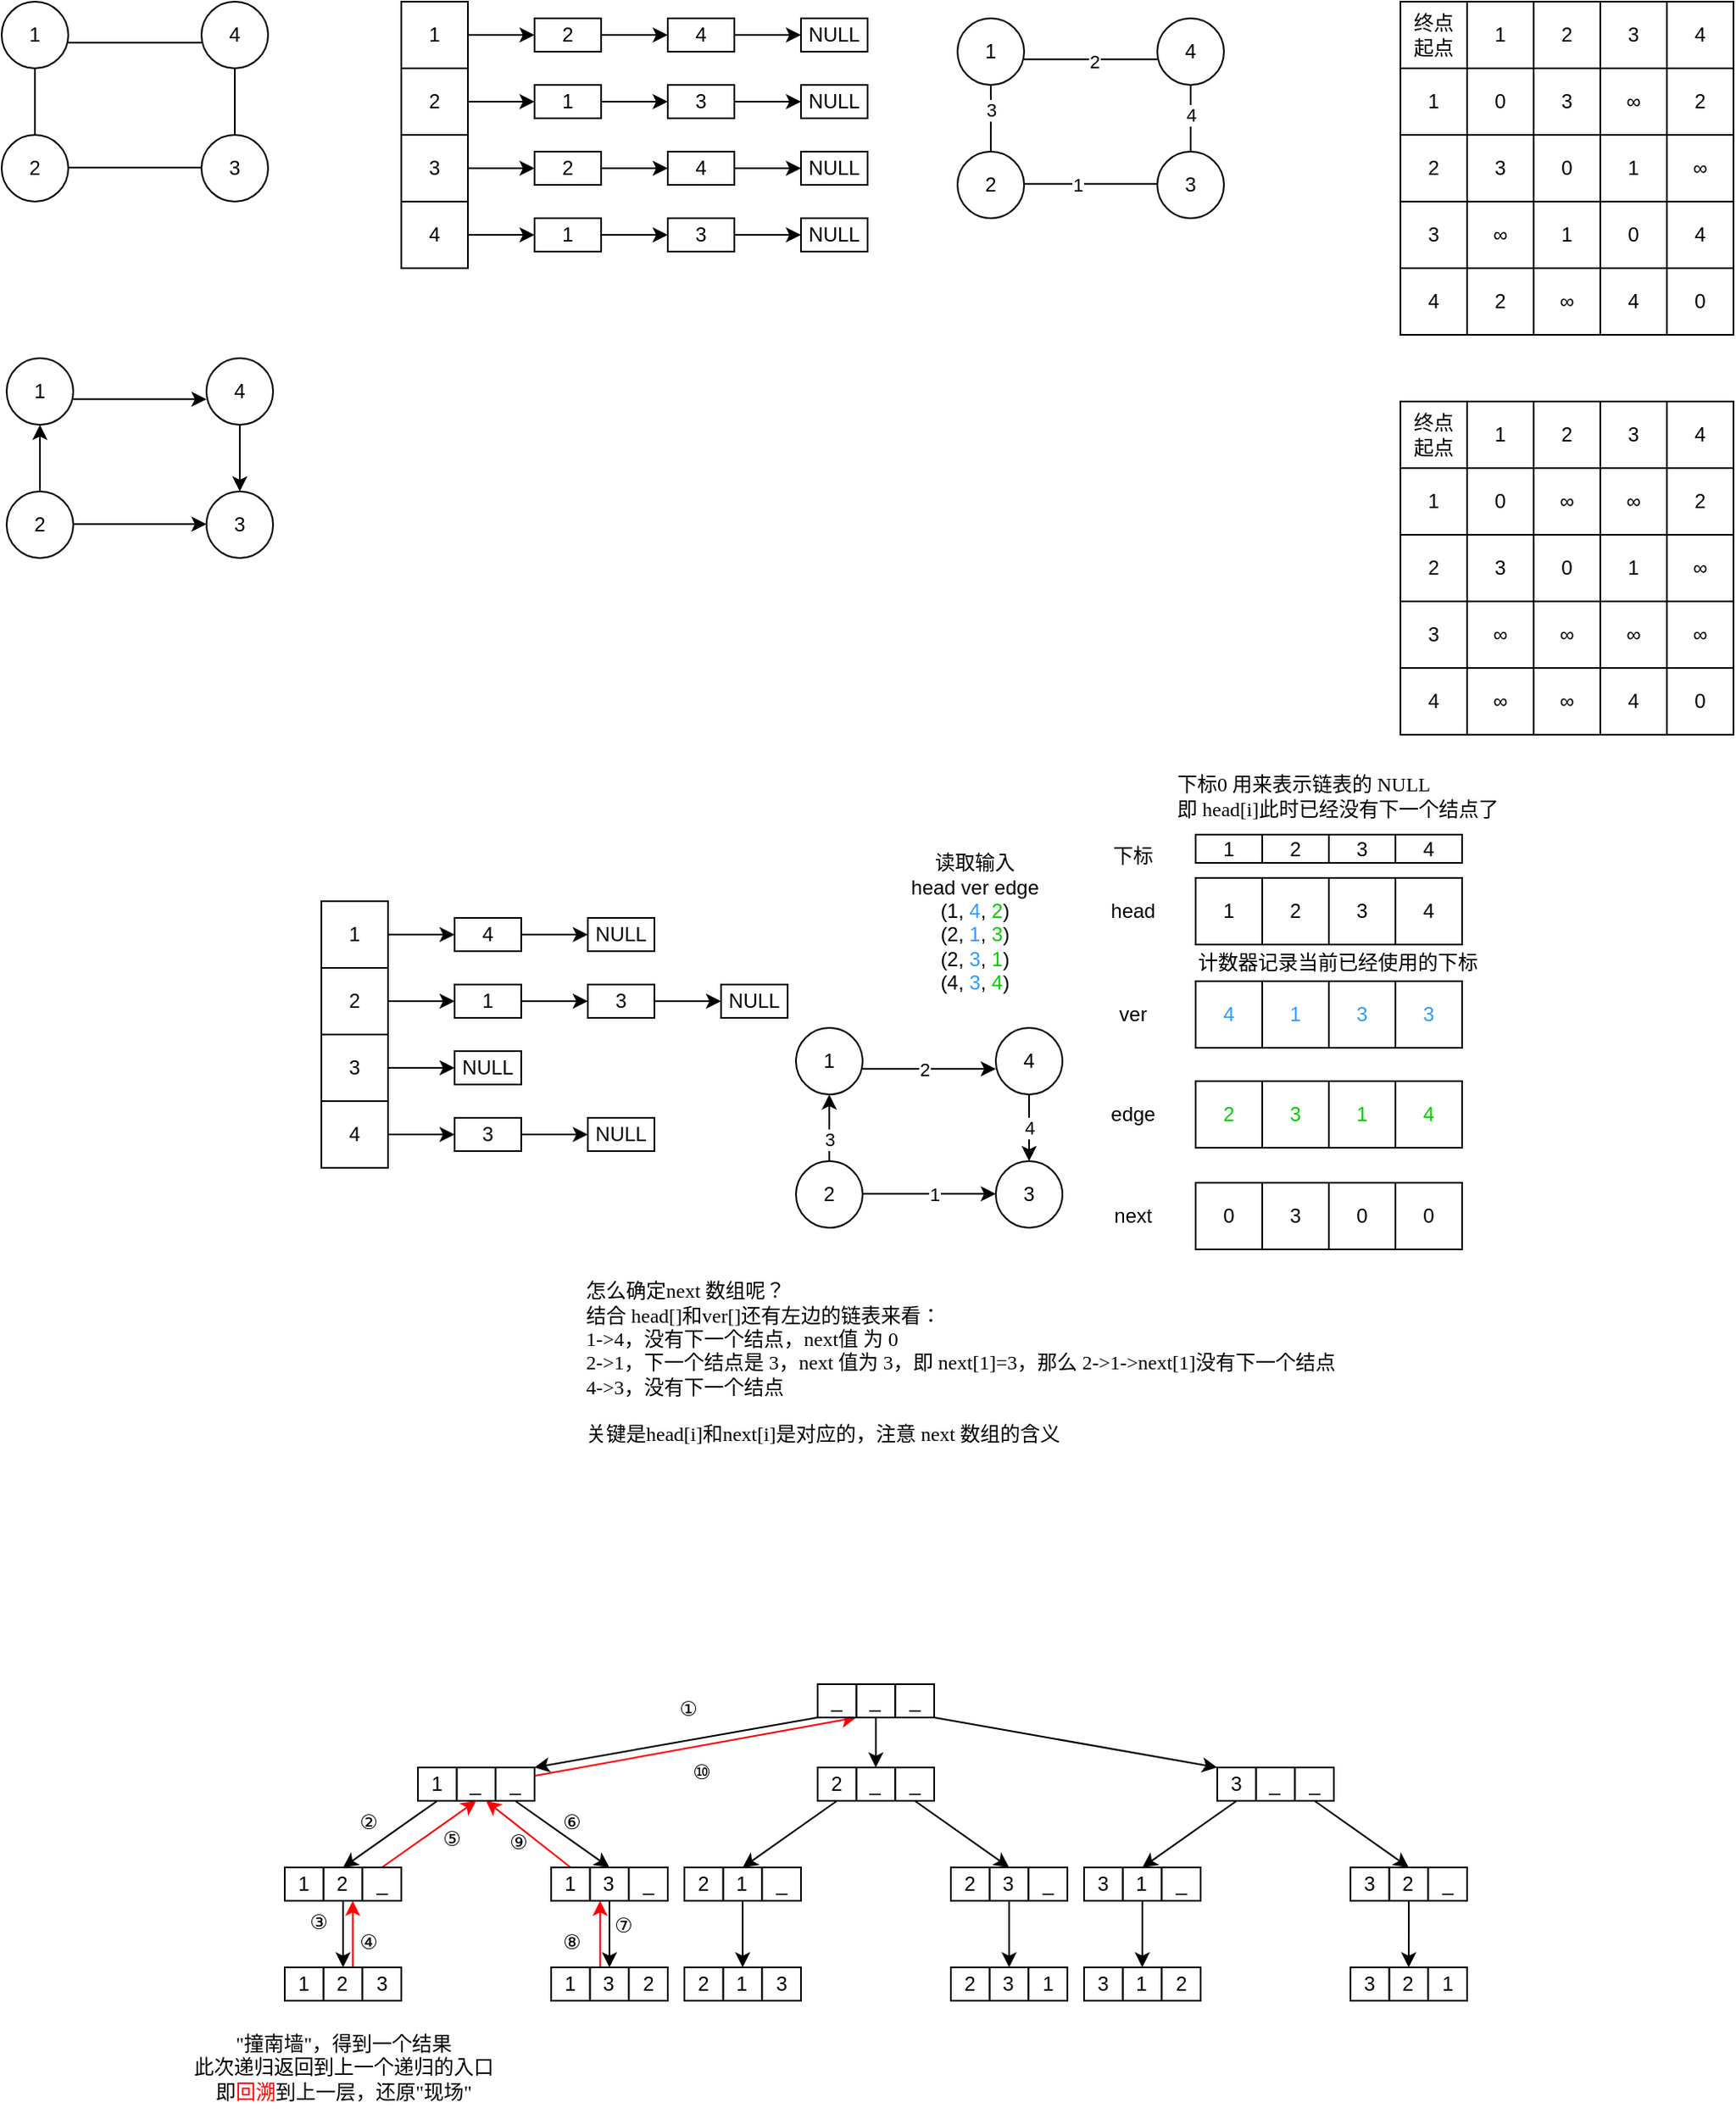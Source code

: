 <mxfile version="22.0.8" type="github">
  <diagram name="第 1 页" id="7lDt9tAGX07hz09hEjvJ">
    <mxGraphModel dx="1785" dy="1008" grid="0" gridSize="10" guides="1" tooltips="1" connect="1" arrows="1" fold="1" page="1" pageScale="1" pageWidth="1654" pageHeight="2336" math="0" shadow="0">
      <root>
        <mxCell id="0" />
        <mxCell id="1" parent="0" />
        <mxCell id="ddBHCUhvNYBQv3NgOMkg-4" style="rounded=0;orthogonalLoop=1;jettySize=auto;html=1;exitX=0.5;exitY=1;exitDx=0;exitDy=0;entryX=0.5;entryY=0;entryDx=0;entryDy=0;strokeColor=default;endArrow=none;endFill=0;startArrow=none;startFill=0;" edge="1" parent="1" source="ddBHCUhvNYBQv3NgOMkg-1" target="ddBHCUhvNYBQv3NgOMkg-3">
          <mxGeometry relative="1" as="geometry" />
        </mxCell>
        <mxCell id="ddBHCUhvNYBQv3NgOMkg-5" style="rounded=0;orthogonalLoop=1;jettySize=auto;html=1;exitX=0.5;exitY=1;exitDx=0;exitDy=0;entryX=0.5;entryY=0;entryDx=0;entryDy=0;startArrow=none;startFill=0;endArrow=none;endFill=0;" edge="1" parent="1" source="ddBHCUhvNYBQv3NgOMkg-18" target="ddBHCUhvNYBQv3NgOMkg-2">
          <mxGeometry relative="1" as="geometry" />
        </mxCell>
        <mxCell id="ddBHCUhvNYBQv3NgOMkg-1" value="1" style="ellipse;whiteSpace=wrap;html=1;aspect=fixed;" vertex="1" parent="1">
          <mxGeometry x="40" y="40" width="40" height="40" as="geometry" />
        </mxCell>
        <mxCell id="ddBHCUhvNYBQv3NgOMkg-2" value="3" style="ellipse;whiteSpace=wrap;html=1;aspect=fixed;" vertex="1" parent="1">
          <mxGeometry x="160" y="120" width="40" height="40" as="geometry" />
        </mxCell>
        <mxCell id="ddBHCUhvNYBQv3NgOMkg-6" style="rounded=0;orthogonalLoop=1;jettySize=auto;html=1;exitX=1;exitY=0.5;exitDx=0;exitDy=0;entryX=0;entryY=0.5;entryDx=0;entryDy=0;startArrow=none;startFill=0;endArrow=none;endFill=0;" edge="1" parent="1">
          <mxGeometry relative="1" as="geometry">
            <mxPoint x="80" y="139.64" as="sourcePoint" />
            <mxPoint x="160.0" y="139.64" as="targetPoint" />
          </mxGeometry>
        </mxCell>
        <mxCell id="ddBHCUhvNYBQv3NgOMkg-3" value="2" style="ellipse;whiteSpace=wrap;html=1;aspect=fixed;" vertex="1" parent="1">
          <mxGeometry x="40" y="120" width="40" height="40" as="geometry" />
        </mxCell>
        <mxCell id="ddBHCUhvNYBQv3NgOMkg-23" style="edgeStyle=orthogonalEdgeStyle;rounded=0;orthogonalLoop=1;jettySize=auto;html=1;exitX=1;exitY=0.5;exitDx=0;exitDy=0;" edge="1" parent="1" source="ddBHCUhvNYBQv3NgOMkg-7" target="ddBHCUhvNYBQv3NgOMkg-10">
          <mxGeometry relative="1" as="geometry" />
        </mxCell>
        <mxCell id="ddBHCUhvNYBQv3NgOMkg-7" value="1" style="rounded=0;whiteSpace=wrap;html=1;" vertex="1" parent="1">
          <mxGeometry x="280" y="40" width="40" height="40" as="geometry" />
        </mxCell>
        <mxCell id="ddBHCUhvNYBQv3NgOMkg-30" style="edgeStyle=orthogonalEdgeStyle;rounded=0;orthogonalLoop=1;jettySize=auto;html=1;exitX=1;exitY=0.5;exitDx=0;exitDy=0;entryX=0;entryY=0.5;entryDx=0;entryDy=0;" edge="1" parent="1" source="ddBHCUhvNYBQv3NgOMkg-8" target="ddBHCUhvNYBQv3NgOMkg-13">
          <mxGeometry relative="1" as="geometry" />
        </mxCell>
        <mxCell id="ddBHCUhvNYBQv3NgOMkg-8" value="2" style="rounded=0;whiteSpace=wrap;html=1;" vertex="1" parent="1">
          <mxGeometry x="280" y="80" width="40" height="40" as="geometry" />
        </mxCell>
        <mxCell id="ddBHCUhvNYBQv3NgOMkg-31" style="edgeStyle=orthogonalEdgeStyle;rounded=0;orthogonalLoop=1;jettySize=auto;html=1;exitX=1;exitY=0.5;exitDx=0;exitDy=0;entryX=0;entryY=0.5;entryDx=0;entryDy=0;" edge="1" parent="1" source="ddBHCUhvNYBQv3NgOMkg-9" target="ddBHCUhvNYBQv3NgOMkg-17">
          <mxGeometry relative="1" as="geometry" />
        </mxCell>
        <mxCell id="ddBHCUhvNYBQv3NgOMkg-9" value="3" style="rounded=0;whiteSpace=wrap;html=1;" vertex="1" parent="1">
          <mxGeometry x="280" y="120" width="40" height="40" as="geometry" />
        </mxCell>
        <mxCell id="ddBHCUhvNYBQv3NgOMkg-24" style="edgeStyle=orthogonalEdgeStyle;rounded=0;orthogonalLoop=1;jettySize=auto;html=1;exitX=1;exitY=0.5;exitDx=0;exitDy=0;" edge="1" parent="1" source="ddBHCUhvNYBQv3NgOMkg-10" target="ddBHCUhvNYBQv3NgOMkg-14">
          <mxGeometry relative="1" as="geometry" />
        </mxCell>
        <mxCell id="ddBHCUhvNYBQv3NgOMkg-10" value="2" style="rounded=0;whiteSpace=wrap;html=1;" vertex="1" parent="1">
          <mxGeometry x="360" y="50" width="40" height="20" as="geometry" />
        </mxCell>
        <mxCell id="ddBHCUhvNYBQv3NgOMkg-33" style="edgeStyle=orthogonalEdgeStyle;rounded=0;orthogonalLoop=1;jettySize=auto;html=1;exitX=1;exitY=0.5;exitDx=0;exitDy=0;" edge="1" parent="1" source="ddBHCUhvNYBQv3NgOMkg-13" target="ddBHCUhvNYBQv3NgOMkg-15">
          <mxGeometry relative="1" as="geometry" />
        </mxCell>
        <mxCell id="ddBHCUhvNYBQv3NgOMkg-13" value="1" style="rounded=0;whiteSpace=wrap;html=1;" vertex="1" parent="1">
          <mxGeometry x="360" y="90" width="40" height="20" as="geometry" />
        </mxCell>
        <mxCell id="ddBHCUhvNYBQv3NgOMkg-29" style="edgeStyle=orthogonalEdgeStyle;rounded=0;orthogonalLoop=1;jettySize=auto;html=1;exitX=1;exitY=0.5;exitDx=0;exitDy=0;entryX=0;entryY=0.5;entryDx=0;entryDy=0;" edge="1" parent="1" source="ddBHCUhvNYBQv3NgOMkg-14" target="ddBHCUhvNYBQv3NgOMkg-25">
          <mxGeometry relative="1" as="geometry" />
        </mxCell>
        <mxCell id="ddBHCUhvNYBQv3NgOMkg-14" value="4" style="rounded=0;whiteSpace=wrap;html=1;" vertex="1" parent="1">
          <mxGeometry x="440" y="50" width="40" height="20" as="geometry" />
        </mxCell>
        <mxCell id="ddBHCUhvNYBQv3NgOMkg-38" style="edgeStyle=orthogonalEdgeStyle;rounded=0;orthogonalLoop=1;jettySize=auto;html=1;exitX=1;exitY=0.5;exitDx=0;exitDy=0;" edge="1" parent="1" source="ddBHCUhvNYBQv3NgOMkg-15" target="ddBHCUhvNYBQv3NgOMkg-26">
          <mxGeometry relative="1" as="geometry" />
        </mxCell>
        <mxCell id="ddBHCUhvNYBQv3NgOMkg-15" value="3" style="rounded=0;whiteSpace=wrap;html=1;" vertex="1" parent="1">
          <mxGeometry x="440" y="90" width="40" height="20" as="geometry" />
        </mxCell>
        <mxCell id="ddBHCUhvNYBQv3NgOMkg-37" style="edgeStyle=orthogonalEdgeStyle;rounded=0;orthogonalLoop=1;jettySize=auto;html=1;exitX=1;exitY=0.5;exitDx=0;exitDy=0;" edge="1" parent="1" source="ddBHCUhvNYBQv3NgOMkg-16" target="ddBHCUhvNYBQv3NgOMkg-27">
          <mxGeometry relative="1" as="geometry" />
        </mxCell>
        <mxCell id="ddBHCUhvNYBQv3NgOMkg-16" value="4" style="rounded=0;whiteSpace=wrap;html=1;" vertex="1" parent="1">
          <mxGeometry x="440" y="130" width="40" height="20" as="geometry" />
        </mxCell>
        <mxCell id="ddBHCUhvNYBQv3NgOMkg-34" style="edgeStyle=orthogonalEdgeStyle;rounded=0;orthogonalLoop=1;jettySize=auto;html=1;exitX=1;exitY=0.5;exitDx=0;exitDy=0;entryX=0;entryY=0.5;entryDx=0;entryDy=0;" edge="1" parent="1" source="ddBHCUhvNYBQv3NgOMkg-17" target="ddBHCUhvNYBQv3NgOMkg-16">
          <mxGeometry relative="1" as="geometry" />
        </mxCell>
        <mxCell id="ddBHCUhvNYBQv3NgOMkg-17" value="2" style="rounded=0;whiteSpace=wrap;html=1;" vertex="1" parent="1">
          <mxGeometry x="360" y="130" width="40" height="20" as="geometry" />
        </mxCell>
        <mxCell id="ddBHCUhvNYBQv3NgOMkg-18" value="4" style="ellipse;whiteSpace=wrap;html=1;aspect=fixed;" vertex="1" parent="1">
          <mxGeometry x="160" y="40" width="40" height="40" as="geometry" />
        </mxCell>
        <mxCell id="ddBHCUhvNYBQv3NgOMkg-19" style="rounded=0;orthogonalLoop=1;jettySize=auto;html=1;exitX=1;exitY=0.5;exitDx=0;exitDy=0;entryX=0;entryY=0.5;entryDx=0;entryDy=0;startArrow=none;startFill=0;endArrow=none;endFill=0;" edge="1" parent="1">
          <mxGeometry relative="1" as="geometry">
            <mxPoint x="80" y="64.64" as="sourcePoint" />
            <mxPoint x="160" y="64.64" as="targetPoint" />
          </mxGeometry>
        </mxCell>
        <mxCell id="ddBHCUhvNYBQv3NgOMkg-32" style="edgeStyle=orthogonalEdgeStyle;rounded=0;orthogonalLoop=1;jettySize=auto;html=1;exitX=1;exitY=0.5;exitDx=0;exitDy=0;entryX=0;entryY=0.5;entryDx=0;entryDy=0;" edge="1" parent="1" source="ddBHCUhvNYBQv3NgOMkg-20" target="ddBHCUhvNYBQv3NgOMkg-22">
          <mxGeometry relative="1" as="geometry" />
        </mxCell>
        <mxCell id="ddBHCUhvNYBQv3NgOMkg-20" value="4" style="rounded=0;whiteSpace=wrap;html=1;" vertex="1" parent="1">
          <mxGeometry x="280" y="160" width="40" height="40" as="geometry" />
        </mxCell>
        <mxCell id="ddBHCUhvNYBQv3NgOMkg-36" style="edgeStyle=orthogonalEdgeStyle;rounded=0;orthogonalLoop=1;jettySize=auto;html=1;exitX=1;exitY=0.5;exitDx=0;exitDy=0;entryX=0;entryY=0.5;entryDx=0;entryDy=0;" edge="1" parent="1" source="ddBHCUhvNYBQv3NgOMkg-21" target="ddBHCUhvNYBQv3NgOMkg-28">
          <mxGeometry relative="1" as="geometry" />
        </mxCell>
        <mxCell id="ddBHCUhvNYBQv3NgOMkg-21" value="3" style="rounded=0;whiteSpace=wrap;html=1;" vertex="1" parent="1">
          <mxGeometry x="440" y="170" width="40" height="20" as="geometry" />
        </mxCell>
        <mxCell id="ddBHCUhvNYBQv3NgOMkg-35" style="edgeStyle=orthogonalEdgeStyle;rounded=0;orthogonalLoop=1;jettySize=auto;html=1;exitX=1;exitY=0.5;exitDx=0;exitDy=0;entryX=0;entryY=0.5;entryDx=0;entryDy=0;" edge="1" parent="1" source="ddBHCUhvNYBQv3NgOMkg-22" target="ddBHCUhvNYBQv3NgOMkg-21">
          <mxGeometry relative="1" as="geometry" />
        </mxCell>
        <mxCell id="ddBHCUhvNYBQv3NgOMkg-22" value="1" style="rounded=0;whiteSpace=wrap;html=1;" vertex="1" parent="1">
          <mxGeometry x="360" y="170" width="40" height="20" as="geometry" />
        </mxCell>
        <mxCell id="ddBHCUhvNYBQv3NgOMkg-25" value="NULL" style="rounded=0;whiteSpace=wrap;html=1;" vertex="1" parent="1">
          <mxGeometry x="520" y="50" width="40" height="20" as="geometry" />
        </mxCell>
        <mxCell id="ddBHCUhvNYBQv3NgOMkg-26" value="NULL" style="rounded=0;whiteSpace=wrap;html=1;" vertex="1" parent="1">
          <mxGeometry x="520" y="90" width="40" height="20" as="geometry" />
        </mxCell>
        <mxCell id="ddBHCUhvNYBQv3NgOMkg-27" value="NULL" style="rounded=0;whiteSpace=wrap;html=1;" vertex="1" parent="1">
          <mxGeometry x="520" y="130" width="40" height="20" as="geometry" />
        </mxCell>
        <mxCell id="ddBHCUhvNYBQv3NgOMkg-28" value="NULL" style="rounded=0;whiteSpace=wrap;html=1;" vertex="1" parent="1">
          <mxGeometry x="520" y="170" width="40" height="20" as="geometry" />
        </mxCell>
        <mxCell id="ddBHCUhvNYBQv3NgOMkg-39" style="rounded=0;orthogonalLoop=1;jettySize=auto;html=1;exitX=0.5;exitY=1;exitDx=0;exitDy=0;entryX=0.5;entryY=0;entryDx=0;entryDy=0;strokeColor=default;endArrow=none;endFill=0;startArrow=classic;startFill=1;" edge="1" parent="1" source="ddBHCUhvNYBQv3NgOMkg-41" target="ddBHCUhvNYBQv3NgOMkg-44">
          <mxGeometry relative="1" as="geometry" />
        </mxCell>
        <mxCell id="ddBHCUhvNYBQv3NgOMkg-40" style="rounded=0;orthogonalLoop=1;jettySize=auto;html=1;exitX=0.5;exitY=1;exitDx=0;exitDy=0;entryX=0.5;entryY=0;entryDx=0;entryDy=0;startArrow=none;startFill=0;endArrow=classic;endFill=1;" edge="1" parent="1" source="ddBHCUhvNYBQv3NgOMkg-63" target="ddBHCUhvNYBQv3NgOMkg-42">
          <mxGeometry relative="1" as="geometry" />
        </mxCell>
        <mxCell id="ddBHCUhvNYBQv3NgOMkg-41" value="1" style="ellipse;whiteSpace=wrap;html=1;aspect=fixed;" vertex="1" parent="1">
          <mxGeometry x="43" y="254" width="40" height="40" as="geometry" />
        </mxCell>
        <mxCell id="ddBHCUhvNYBQv3NgOMkg-42" value="3" style="ellipse;whiteSpace=wrap;html=1;aspect=fixed;" vertex="1" parent="1">
          <mxGeometry x="163" y="334" width="40" height="40" as="geometry" />
        </mxCell>
        <mxCell id="ddBHCUhvNYBQv3NgOMkg-43" style="rounded=0;orthogonalLoop=1;jettySize=auto;html=1;exitX=1;exitY=0.5;exitDx=0;exitDy=0;entryX=0;entryY=0.5;entryDx=0;entryDy=0;startArrow=none;startFill=0;endArrow=classic;endFill=1;" edge="1" parent="1">
          <mxGeometry relative="1" as="geometry">
            <mxPoint x="83" y="353.64" as="sourcePoint" />
            <mxPoint x="163.0" y="353.64" as="targetPoint" />
          </mxGeometry>
        </mxCell>
        <mxCell id="ddBHCUhvNYBQv3NgOMkg-44" value="2" style="ellipse;whiteSpace=wrap;html=1;aspect=fixed;" vertex="1" parent="1">
          <mxGeometry x="43" y="334" width="40" height="40" as="geometry" />
        </mxCell>
        <mxCell id="ddBHCUhvNYBQv3NgOMkg-46" value="1" style="rounded=0;whiteSpace=wrap;html=1;" vertex="1" parent="1">
          <mxGeometry x="232" y="580" width="40" height="40" as="geometry" />
        </mxCell>
        <mxCell id="ddBHCUhvNYBQv3NgOMkg-47" style="edgeStyle=orthogonalEdgeStyle;rounded=0;orthogonalLoop=1;jettySize=auto;html=1;exitX=1;exitY=0.5;exitDx=0;exitDy=0;entryX=0;entryY=0.5;entryDx=0;entryDy=0;" edge="1" parent="1" source="ddBHCUhvNYBQv3NgOMkg-48" target="ddBHCUhvNYBQv3NgOMkg-54">
          <mxGeometry relative="1" as="geometry" />
        </mxCell>
        <mxCell id="ddBHCUhvNYBQv3NgOMkg-48" value="2" style="rounded=0;whiteSpace=wrap;html=1;" vertex="1" parent="1">
          <mxGeometry x="232" y="620" width="40" height="40" as="geometry" />
        </mxCell>
        <mxCell id="ddBHCUhvNYBQv3NgOMkg-50" value="3" style="rounded=0;whiteSpace=wrap;html=1;" vertex="1" parent="1">
          <mxGeometry x="232" y="660" width="40" height="40" as="geometry" />
        </mxCell>
        <mxCell id="ddBHCUhvNYBQv3NgOMkg-51" style="edgeStyle=orthogonalEdgeStyle;rounded=0;orthogonalLoop=1;jettySize=auto;html=1;exitX=1;exitY=0.5;exitDx=0;exitDy=0;" edge="1" parent="1" source="ddBHCUhvNYBQv3NgOMkg-46" target="ddBHCUhvNYBQv3NgOMkg-56">
          <mxGeometry relative="1" as="geometry">
            <mxPoint x="352" y="600" as="sourcePoint" />
          </mxGeometry>
        </mxCell>
        <mxCell id="ddBHCUhvNYBQv3NgOMkg-53" style="edgeStyle=orthogonalEdgeStyle;rounded=0;orthogonalLoop=1;jettySize=auto;html=1;exitX=1;exitY=0.5;exitDx=0;exitDy=0;" edge="1" parent="1" source="ddBHCUhvNYBQv3NgOMkg-54" target="ddBHCUhvNYBQv3NgOMkg-58">
          <mxGeometry relative="1" as="geometry" />
        </mxCell>
        <mxCell id="ddBHCUhvNYBQv3NgOMkg-54" value="1" style="rounded=0;whiteSpace=wrap;html=1;" vertex="1" parent="1">
          <mxGeometry x="312" y="630" width="40" height="20" as="geometry" />
        </mxCell>
        <mxCell id="ddBHCUhvNYBQv3NgOMkg-55" style="edgeStyle=orthogonalEdgeStyle;rounded=0;orthogonalLoop=1;jettySize=auto;html=1;exitX=1;exitY=0.5;exitDx=0;exitDy=0;entryX=0;entryY=0.5;entryDx=0;entryDy=0;" edge="1" parent="1" source="ddBHCUhvNYBQv3NgOMkg-56" target="ddBHCUhvNYBQv3NgOMkg-71">
          <mxGeometry relative="1" as="geometry" />
        </mxCell>
        <mxCell id="ddBHCUhvNYBQv3NgOMkg-56" value="4" style="rounded=0;whiteSpace=wrap;html=1;" vertex="1" parent="1">
          <mxGeometry x="312" y="590" width="40" height="20" as="geometry" />
        </mxCell>
        <mxCell id="ddBHCUhvNYBQv3NgOMkg-57" style="edgeStyle=orthogonalEdgeStyle;rounded=0;orthogonalLoop=1;jettySize=auto;html=1;exitX=1;exitY=0.5;exitDx=0;exitDy=0;" edge="1" parent="1" source="ddBHCUhvNYBQv3NgOMkg-58" target="ddBHCUhvNYBQv3NgOMkg-72">
          <mxGeometry relative="1" as="geometry" />
        </mxCell>
        <mxCell id="ddBHCUhvNYBQv3NgOMkg-58" value="3" style="rounded=0;whiteSpace=wrap;html=1;" vertex="1" parent="1">
          <mxGeometry x="392" y="630" width="40" height="20" as="geometry" />
        </mxCell>
        <mxCell id="ddBHCUhvNYBQv3NgOMkg-59" style="edgeStyle=orthogonalEdgeStyle;rounded=0;orthogonalLoop=1;jettySize=auto;html=1;" edge="1" parent="1" source="ddBHCUhvNYBQv3NgOMkg-50" target="ddBHCUhvNYBQv3NgOMkg-73">
          <mxGeometry relative="1" as="geometry">
            <mxPoint x="432.0" y="680" as="sourcePoint" />
          </mxGeometry>
        </mxCell>
        <mxCell id="ddBHCUhvNYBQv3NgOMkg-63" value="4" style="ellipse;whiteSpace=wrap;html=1;aspect=fixed;" vertex="1" parent="1">
          <mxGeometry x="163" y="254" width="40" height="40" as="geometry" />
        </mxCell>
        <mxCell id="ddBHCUhvNYBQv3NgOMkg-64" style="rounded=0;orthogonalLoop=1;jettySize=auto;html=1;exitX=1;exitY=0.5;exitDx=0;exitDy=0;entryX=0;entryY=0.5;entryDx=0;entryDy=0;startArrow=none;startFill=0;endArrow=classic;endFill=1;" edge="1" parent="1">
          <mxGeometry relative="1" as="geometry">
            <mxPoint x="83" y="278.64" as="sourcePoint" />
            <mxPoint x="163" y="278.64" as="targetPoint" />
          </mxGeometry>
        </mxCell>
        <mxCell id="ddBHCUhvNYBQv3NgOMkg-66" value="4" style="rounded=0;whiteSpace=wrap;html=1;" vertex="1" parent="1">
          <mxGeometry x="232" y="700" width="40" height="40" as="geometry" />
        </mxCell>
        <mxCell id="ddBHCUhvNYBQv3NgOMkg-67" style="edgeStyle=orthogonalEdgeStyle;rounded=0;orthogonalLoop=1;jettySize=auto;html=1;exitX=1;exitY=0.5;exitDx=0;exitDy=0;entryX=0;entryY=0.5;entryDx=0;entryDy=0;" edge="1" parent="1" source="ddBHCUhvNYBQv3NgOMkg-68" target="ddBHCUhvNYBQv3NgOMkg-74">
          <mxGeometry relative="1" as="geometry" />
        </mxCell>
        <mxCell id="ddBHCUhvNYBQv3NgOMkg-68" value="3" style="rounded=0;whiteSpace=wrap;html=1;" vertex="1" parent="1">
          <mxGeometry x="312" y="710" width="40" height="20" as="geometry" />
        </mxCell>
        <mxCell id="ddBHCUhvNYBQv3NgOMkg-69" style="edgeStyle=orthogonalEdgeStyle;rounded=0;orthogonalLoop=1;jettySize=auto;html=1;entryX=0;entryY=0.5;entryDx=0;entryDy=0;" edge="1" parent="1" source="ddBHCUhvNYBQv3NgOMkg-66" target="ddBHCUhvNYBQv3NgOMkg-68">
          <mxGeometry relative="1" as="geometry">
            <mxPoint x="352" y="720" as="sourcePoint" />
          </mxGeometry>
        </mxCell>
        <mxCell id="ddBHCUhvNYBQv3NgOMkg-71" value="NULL" style="rounded=0;whiteSpace=wrap;html=1;" vertex="1" parent="1">
          <mxGeometry x="392" y="590" width="40" height="20" as="geometry" />
        </mxCell>
        <mxCell id="ddBHCUhvNYBQv3NgOMkg-72" value="NULL" style="rounded=0;whiteSpace=wrap;html=1;" vertex="1" parent="1">
          <mxGeometry x="472" y="630" width="40" height="20" as="geometry" />
        </mxCell>
        <mxCell id="ddBHCUhvNYBQv3NgOMkg-73" value="NULL" style="rounded=0;whiteSpace=wrap;html=1;" vertex="1" parent="1">
          <mxGeometry x="312" y="670" width="40" height="20" as="geometry" />
        </mxCell>
        <mxCell id="ddBHCUhvNYBQv3NgOMkg-74" value="NULL" style="rounded=0;whiteSpace=wrap;html=1;" vertex="1" parent="1">
          <mxGeometry x="392" y="710" width="40" height="20" as="geometry" />
        </mxCell>
        <mxCell id="ddBHCUhvNYBQv3NgOMkg-75" style="rounded=0;orthogonalLoop=1;jettySize=auto;html=1;exitX=0.5;exitY=1;exitDx=0;exitDy=0;entryX=0.5;entryY=0;entryDx=0;entryDy=0;strokeColor=default;endArrow=none;endFill=0;startArrow=none;startFill=0;" edge="1" parent="1" source="ddBHCUhvNYBQv3NgOMkg-77" target="ddBHCUhvNYBQv3NgOMkg-80">
          <mxGeometry relative="1" as="geometry" />
        </mxCell>
        <mxCell id="ddBHCUhvNYBQv3NgOMkg-123" value="3" style="edgeLabel;html=1;align=center;verticalAlign=middle;resizable=0;points=[];" vertex="1" connectable="0" parent="ddBHCUhvNYBQv3NgOMkg-75">
          <mxGeometry x="-0.263" relative="1" as="geometry">
            <mxPoint as="offset" />
          </mxGeometry>
        </mxCell>
        <mxCell id="ddBHCUhvNYBQv3NgOMkg-76" style="rounded=0;orthogonalLoop=1;jettySize=auto;html=1;exitX=0.5;exitY=1;exitDx=0;exitDy=0;entryX=0.5;entryY=0;entryDx=0;entryDy=0;startArrow=none;startFill=0;endArrow=none;endFill=0;" edge="1" parent="1" source="ddBHCUhvNYBQv3NgOMkg-81" target="ddBHCUhvNYBQv3NgOMkg-78">
          <mxGeometry relative="1" as="geometry" />
        </mxCell>
        <mxCell id="ddBHCUhvNYBQv3NgOMkg-125" value="4" style="edgeLabel;html=1;align=center;verticalAlign=middle;resizable=0;points=[];" vertex="1" connectable="0" parent="ddBHCUhvNYBQv3NgOMkg-76">
          <mxGeometry x="-0.107" relative="1" as="geometry">
            <mxPoint as="offset" />
          </mxGeometry>
        </mxCell>
        <mxCell id="ddBHCUhvNYBQv3NgOMkg-77" value="1" style="ellipse;whiteSpace=wrap;html=1;aspect=fixed;" vertex="1" parent="1">
          <mxGeometry x="614" y="50" width="40" height="40" as="geometry" />
        </mxCell>
        <mxCell id="ddBHCUhvNYBQv3NgOMkg-78" value="3" style="ellipse;whiteSpace=wrap;html=1;aspect=fixed;" vertex="1" parent="1">
          <mxGeometry x="734" y="130" width="40" height="40" as="geometry" />
        </mxCell>
        <mxCell id="ddBHCUhvNYBQv3NgOMkg-79" style="rounded=0;orthogonalLoop=1;jettySize=auto;html=1;exitX=1;exitY=0.5;exitDx=0;exitDy=0;entryX=0;entryY=0.5;entryDx=0;entryDy=0;startArrow=none;startFill=0;endArrow=none;endFill=0;" edge="1" parent="1">
          <mxGeometry relative="1" as="geometry">
            <mxPoint x="654" y="149.38" as="sourcePoint" />
            <mxPoint x="734.0" y="149.38" as="targetPoint" />
          </mxGeometry>
        </mxCell>
        <mxCell id="ddBHCUhvNYBQv3NgOMkg-124" value="1" style="edgeLabel;html=1;align=center;verticalAlign=middle;resizable=0;points=[];" vertex="1" connectable="0" parent="ddBHCUhvNYBQv3NgOMkg-79">
          <mxGeometry x="-0.211" relative="1" as="geometry">
            <mxPoint as="offset" />
          </mxGeometry>
        </mxCell>
        <mxCell id="ddBHCUhvNYBQv3NgOMkg-80" value="2" style="ellipse;whiteSpace=wrap;html=1;aspect=fixed;" vertex="1" parent="1">
          <mxGeometry x="614" y="130" width="40" height="40" as="geometry" />
        </mxCell>
        <mxCell id="ddBHCUhvNYBQv3NgOMkg-81" value="4" style="ellipse;whiteSpace=wrap;html=1;aspect=fixed;" vertex="1" parent="1">
          <mxGeometry x="734" y="50" width="40" height="40" as="geometry" />
        </mxCell>
        <mxCell id="ddBHCUhvNYBQv3NgOMkg-82" style="rounded=0;orthogonalLoop=1;jettySize=auto;html=1;exitX=1;exitY=0.5;exitDx=0;exitDy=0;entryX=0;entryY=0.5;entryDx=0;entryDy=0;startArrow=none;startFill=0;endArrow=none;endFill=0;" edge="1" parent="1">
          <mxGeometry relative="1" as="geometry">
            <mxPoint x="654" y="74.64" as="sourcePoint" />
            <mxPoint x="734" y="74.64" as="targetPoint" />
          </mxGeometry>
        </mxCell>
        <mxCell id="ddBHCUhvNYBQv3NgOMkg-122" value="2" style="edgeLabel;html=1;align=center;verticalAlign=middle;resizable=0;points=[];" vertex="1" connectable="0" parent="ddBHCUhvNYBQv3NgOMkg-82">
          <mxGeometry x="0.047" y="-1" relative="1" as="geometry">
            <mxPoint as="offset" />
          </mxGeometry>
        </mxCell>
        <mxCell id="ddBHCUhvNYBQv3NgOMkg-83" style="rounded=0;orthogonalLoop=1;jettySize=auto;html=1;exitX=0.5;exitY=1;exitDx=0;exitDy=0;entryX=0.5;entryY=0;entryDx=0;entryDy=0;strokeColor=default;endArrow=none;endFill=0;startArrow=classic;startFill=1;" edge="1" parent="1" source="ddBHCUhvNYBQv3NgOMkg-85" target="ddBHCUhvNYBQv3NgOMkg-88">
          <mxGeometry relative="1" as="geometry" />
        </mxCell>
        <mxCell id="ddBHCUhvNYBQv3NgOMkg-127" value="3" style="edgeLabel;html=1;align=center;verticalAlign=middle;resizable=0;points=[];" vertex="1" connectable="0" parent="ddBHCUhvNYBQv3NgOMkg-83">
          <mxGeometry x="0.349" relative="1" as="geometry">
            <mxPoint as="offset" />
          </mxGeometry>
        </mxCell>
        <mxCell id="ddBHCUhvNYBQv3NgOMkg-84" style="rounded=0;orthogonalLoop=1;jettySize=auto;html=1;exitX=0.5;exitY=1;exitDx=0;exitDy=0;entryX=0.5;entryY=0;entryDx=0;entryDy=0;startArrow=none;startFill=0;endArrow=classic;endFill=1;" edge="1" parent="1" source="ddBHCUhvNYBQv3NgOMkg-89" target="ddBHCUhvNYBQv3NgOMkg-86">
          <mxGeometry relative="1" as="geometry" />
        </mxCell>
        <mxCell id="ddBHCUhvNYBQv3NgOMkg-129" value="4" style="edgeLabel;html=1;align=center;verticalAlign=middle;resizable=0;points=[];" vertex="1" connectable="0" parent="ddBHCUhvNYBQv3NgOMkg-84">
          <mxGeometry x="0.006" relative="1" as="geometry">
            <mxPoint as="offset" />
          </mxGeometry>
        </mxCell>
        <mxCell id="ddBHCUhvNYBQv3NgOMkg-85" value="1" style="ellipse;whiteSpace=wrap;html=1;aspect=fixed;" vertex="1" parent="1">
          <mxGeometry x="517" y="656" width="40" height="40" as="geometry" />
        </mxCell>
        <mxCell id="ddBHCUhvNYBQv3NgOMkg-86" value="3" style="ellipse;whiteSpace=wrap;html=1;aspect=fixed;" vertex="1" parent="1">
          <mxGeometry x="637" y="736" width="40" height="40" as="geometry" />
        </mxCell>
        <mxCell id="ddBHCUhvNYBQv3NgOMkg-87" style="rounded=0;orthogonalLoop=1;jettySize=auto;html=1;exitX=1;exitY=0.5;exitDx=0;exitDy=0;entryX=0;entryY=0.5;entryDx=0;entryDy=0;startArrow=none;startFill=0;endArrow=classic;endFill=1;" edge="1" parent="1">
          <mxGeometry relative="1" as="geometry">
            <mxPoint x="557" y="755.64" as="sourcePoint" />
            <mxPoint x="637.0" y="755.64" as="targetPoint" />
          </mxGeometry>
        </mxCell>
        <mxCell id="ddBHCUhvNYBQv3NgOMkg-128" value="1" style="edgeLabel;html=1;align=center;verticalAlign=middle;resizable=0;points=[];" vertex="1" connectable="0" parent="ddBHCUhvNYBQv3NgOMkg-87">
          <mxGeometry x="0.057" relative="1" as="geometry">
            <mxPoint as="offset" />
          </mxGeometry>
        </mxCell>
        <mxCell id="ddBHCUhvNYBQv3NgOMkg-88" value="2" style="ellipse;whiteSpace=wrap;html=1;aspect=fixed;" vertex="1" parent="1">
          <mxGeometry x="517" y="736" width="40" height="40" as="geometry" />
        </mxCell>
        <mxCell id="ddBHCUhvNYBQv3NgOMkg-89" value="4" style="ellipse;whiteSpace=wrap;html=1;aspect=fixed;" vertex="1" parent="1">
          <mxGeometry x="637" y="656" width="40" height="40" as="geometry" />
        </mxCell>
        <mxCell id="ddBHCUhvNYBQv3NgOMkg-90" style="rounded=0;orthogonalLoop=1;jettySize=auto;html=1;exitX=1;exitY=0.5;exitDx=0;exitDy=0;entryX=0;entryY=0.5;entryDx=0;entryDy=0;startArrow=none;startFill=0;endArrow=classic;endFill=1;" edge="1" parent="1">
          <mxGeometry relative="1" as="geometry">
            <mxPoint x="557" y="680.64" as="sourcePoint" />
            <mxPoint x="637" y="680.64" as="targetPoint" />
          </mxGeometry>
        </mxCell>
        <mxCell id="ddBHCUhvNYBQv3NgOMkg-126" value="2" style="edgeLabel;html=1;align=center;verticalAlign=middle;resizable=0;points=[];" vertex="1" connectable="0" parent="ddBHCUhvNYBQv3NgOMkg-90">
          <mxGeometry x="-0.083" relative="1" as="geometry">
            <mxPoint as="offset" />
          </mxGeometry>
        </mxCell>
        <mxCell id="ddBHCUhvNYBQv3NgOMkg-94" value="1" style="rounded=0;whiteSpace=wrap;html=1;" vertex="1" parent="1">
          <mxGeometry x="920" y="40" width="40" height="40" as="geometry" />
        </mxCell>
        <mxCell id="ddBHCUhvNYBQv3NgOMkg-95" value="2" style="rounded=0;whiteSpace=wrap;html=1;" vertex="1" parent="1">
          <mxGeometry x="960" y="40" width="40" height="40" as="geometry" />
        </mxCell>
        <mxCell id="ddBHCUhvNYBQv3NgOMkg-96" value="3" style="rounded=0;whiteSpace=wrap;html=1;" vertex="1" parent="1">
          <mxGeometry x="1000" y="40" width="40" height="40" as="geometry" />
        </mxCell>
        <mxCell id="ddBHCUhvNYBQv3NgOMkg-97" value="4" style="rounded=0;whiteSpace=wrap;html=1;" vertex="1" parent="1">
          <mxGeometry x="1040" y="40" width="40" height="40" as="geometry" />
        </mxCell>
        <mxCell id="ddBHCUhvNYBQv3NgOMkg-99" value="1" style="rounded=0;whiteSpace=wrap;html=1;" vertex="1" parent="1">
          <mxGeometry x="880" y="80" width="40" height="40" as="geometry" />
        </mxCell>
        <mxCell id="ddBHCUhvNYBQv3NgOMkg-100" value="0" style="rounded=0;whiteSpace=wrap;html=1;" vertex="1" parent="1">
          <mxGeometry x="920" y="80" width="40" height="40" as="geometry" />
        </mxCell>
        <mxCell id="ddBHCUhvNYBQv3NgOMkg-101" value="3" style="rounded=0;whiteSpace=wrap;html=1;" vertex="1" parent="1">
          <mxGeometry x="960" y="80" width="40" height="40" as="geometry" />
        </mxCell>
        <mxCell id="ddBHCUhvNYBQv3NgOMkg-102" value="∞" style="rounded=0;whiteSpace=wrap;html=1;" vertex="1" parent="1">
          <mxGeometry x="1000" y="80" width="40" height="40" as="geometry" />
        </mxCell>
        <mxCell id="ddBHCUhvNYBQv3NgOMkg-103" value="2" style="rounded=0;whiteSpace=wrap;html=1;" vertex="1" parent="1">
          <mxGeometry x="1040" y="80" width="40" height="40" as="geometry" />
        </mxCell>
        <mxCell id="ddBHCUhvNYBQv3NgOMkg-104" value="2" style="rounded=0;whiteSpace=wrap;html=1;" vertex="1" parent="1">
          <mxGeometry x="880" y="120" width="40" height="40" as="geometry" />
        </mxCell>
        <mxCell id="ddBHCUhvNYBQv3NgOMkg-105" value="3" style="rounded=0;whiteSpace=wrap;html=1;" vertex="1" parent="1">
          <mxGeometry x="920" y="120" width="40" height="40" as="geometry" />
        </mxCell>
        <mxCell id="ddBHCUhvNYBQv3NgOMkg-106" value="0" style="rounded=0;whiteSpace=wrap;html=1;" vertex="1" parent="1">
          <mxGeometry x="960" y="120" width="40" height="40" as="geometry" />
        </mxCell>
        <mxCell id="ddBHCUhvNYBQv3NgOMkg-107" value="1" style="rounded=0;whiteSpace=wrap;html=1;" vertex="1" parent="1">
          <mxGeometry x="1000" y="120" width="40" height="40" as="geometry" />
        </mxCell>
        <mxCell id="ddBHCUhvNYBQv3NgOMkg-108" value="∞" style="rounded=0;whiteSpace=wrap;html=1;" vertex="1" parent="1">
          <mxGeometry x="1040" y="120" width="40" height="40" as="geometry" />
        </mxCell>
        <mxCell id="ddBHCUhvNYBQv3NgOMkg-109" value="3" style="rounded=0;whiteSpace=wrap;html=1;" vertex="1" parent="1">
          <mxGeometry x="880" y="160" width="40" height="40" as="geometry" />
        </mxCell>
        <mxCell id="ddBHCUhvNYBQv3NgOMkg-110" value="∞" style="rounded=0;whiteSpace=wrap;html=1;" vertex="1" parent="1">
          <mxGeometry x="920" y="160" width="40" height="40" as="geometry" />
        </mxCell>
        <mxCell id="ddBHCUhvNYBQv3NgOMkg-111" value="1" style="rounded=0;whiteSpace=wrap;html=1;" vertex="1" parent="1">
          <mxGeometry x="960" y="160" width="40" height="40" as="geometry" />
        </mxCell>
        <mxCell id="ddBHCUhvNYBQv3NgOMkg-112" value="0" style="rounded=0;whiteSpace=wrap;html=1;" vertex="1" parent="1">
          <mxGeometry x="1000" y="160" width="40" height="40" as="geometry" />
        </mxCell>
        <mxCell id="ddBHCUhvNYBQv3NgOMkg-113" value="4" style="rounded=0;whiteSpace=wrap;html=1;" vertex="1" parent="1">
          <mxGeometry x="1040" y="160" width="40" height="40" as="geometry" />
        </mxCell>
        <mxCell id="ddBHCUhvNYBQv3NgOMkg-114" value="4" style="rounded=0;whiteSpace=wrap;html=1;" vertex="1" parent="1">
          <mxGeometry x="880" y="200" width="40" height="40" as="geometry" />
        </mxCell>
        <mxCell id="ddBHCUhvNYBQv3NgOMkg-115" value="2" style="rounded=0;whiteSpace=wrap;html=1;" vertex="1" parent="1">
          <mxGeometry x="920" y="200" width="40" height="40" as="geometry" />
        </mxCell>
        <mxCell id="ddBHCUhvNYBQv3NgOMkg-116" value="∞" style="rounded=0;whiteSpace=wrap;html=1;" vertex="1" parent="1">
          <mxGeometry x="960" y="200" width="40" height="40" as="geometry" />
        </mxCell>
        <mxCell id="ddBHCUhvNYBQv3NgOMkg-117" value="4" style="rounded=0;whiteSpace=wrap;html=1;" vertex="1" parent="1">
          <mxGeometry x="1000" y="200" width="40" height="40" as="geometry" />
        </mxCell>
        <mxCell id="ddBHCUhvNYBQv3NgOMkg-118" value="0" style="rounded=0;whiteSpace=wrap;html=1;" vertex="1" parent="1">
          <mxGeometry x="1040" y="200" width="40" height="40" as="geometry" />
        </mxCell>
        <mxCell id="ddBHCUhvNYBQv3NgOMkg-121" value="终点&lt;br&gt;起点" style="rounded=0;whiteSpace=wrap;html=1;" vertex="1" parent="1">
          <mxGeometry x="880" y="40" width="40" height="40" as="geometry" />
        </mxCell>
        <mxCell id="ddBHCUhvNYBQv3NgOMkg-130" value="1" style="rounded=0;whiteSpace=wrap;html=1;" vertex="1" parent="1">
          <mxGeometry x="920" y="280" width="40" height="40" as="geometry" />
        </mxCell>
        <mxCell id="ddBHCUhvNYBQv3NgOMkg-131" value="2" style="rounded=0;whiteSpace=wrap;html=1;" vertex="1" parent="1">
          <mxGeometry x="960" y="280" width="40" height="40" as="geometry" />
        </mxCell>
        <mxCell id="ddBHCUhvNYBQv3NgOMkg-132" value="3" style="rounded=0;whiteSpace=wrap;html=1;" vertex="1" parent="1">
          <mxGeometry x="1000" y="280" width="40" height="40" as="geometry" />
        </mxCell>
        <mxCell id="ddBHCUhvNYBQv3NgOMkg-133" value="4" style="rounded=0;whiteSpace=wrap;html=1;" vertex="1" parent="1">
          <mxGeometry x="1040" y="280" width="40" height="40" as="geometry" />
        </mxCell>
        <mxCell id="ddBHCUhvNYBQv3NgOMkg-134" value="1" style="rounded=0;whiteSpace=wrap;html=1;" vertex="1" parent="1">
          <mxGeometry x="880" y="320" width="40" height="40" as="geometry" />
        </mxCell>
        <mxCell id="ddBHCUhvNYBQv3NgOMkg-135" value="0" style="rounded=0;whiteSpace=wrap;html=1;" vertex="1" parent="1">
          <mxGeometry x="920" y="320" width="40" height="40" as="geometry" />
        </mxCell>
        <mxCell id="ddBHCUhvNYBQv3NgOMkg-136" value="∞" style="rounded=0;whiteSpace=wrap;html=1;" vertex="1" parent="1">
          <mxGeometry x="960" y="320" width="40" height="40" as="geometry" />
        </mxCell>
        <mxCell id="ddBHCUhvNYBQv3NgOMkg-137" value="∞" style="rounded=0;whiteSpace=wrap;html=1;" vertex="1" parent="1">
          <mxGeometry x="1000" y="320" width="40" height="40" as="geometry" />
        </mxCell>
        <mxCell id="ddBHCUhvNYBQv3NgOMkg-138" value="2" style="rounded=0;whiteSpace=wrap;html=1;" vertex="1" parent="1">
          <mxGeometry x="1040" y="320" width="40" height="40" as="geometry" />
        </mxCell>
        <mxCell id="ddBHCUhvNYBQv3NgOMkg-139" value="2" style="rounded=0;whiteSpace=wrap;html=1;" vertex="1" parent="1">
          <mxGeometry x="880" y="360" width="40" height="40" as="geometry" />
        </mxCell>
        <mxCell id="ddBHCUhvNYBQv3NgOMkg-140" value="3" style="rounded=0;whiteSpace=wrap;html=1;" vertex="1" parent="1">
          <mxGeometry x="920" y="360" width="40" height="40" as="geometry" />
        </mxCell>
        <mxCell id="ddBHCUhvNYBQv3NgOMkg-141" value="0" style="rounded=0;whiteSpace=wrap;html=1;" vertex="1" parent="1">
          <mxGeometry x="960" y="360" width="40" height="40" as="geometry" />
        </mxCell>
        <mxCell id="ddBHCUhvNYBQv3NgOMkg-142" value="1" style="rounded=0;whiteSpace=wrap;html=1;" vertex="1" parent="1">
          <mxGeometry x="1000" y="360" width="40" height="40" as="geometry" />
        </mxCell>
        <mxCell id="ddBHCUhvNYBQv3NgOMkg-143" value="∞" style="rounded=0;whiteSpace=wrap;html=1;" vertex="1" parent="1">
          <mxGeometry x="1040" y="360" width="40" height="40" as="geometry" />
        </mxCell>
        <mxCell id="ddBHCUhvNYBQv3NgOMkg-144" value="3" style="rounded=0;whiteSpace=wrap;html=1;" vertex="1" parent="1">
          <mxGeometry x="880" y="400" width="40" height="40" as="geometry" />
        </mxCell>
        <mxCell id="ddBHCUhvNYBQv3NgOMkg-145" value="∞" style="rounded=0;whiteSpace=wrap;html=1;" vertex="1" parent="1">
          <mxGeometry x="920" y="400" width="40" height="40" as="geometry" />
        </mxCell>
        <mxCell id="ddBHCUhvNYBQv3NgOMkg-146" value="∞" style="rounded=0;whiteSpace=wrap;html=1;" vertex="1" parent="1">
          <mxGeometry x="960" y="400" width="40" height="40" as="geometry" />
        </mxCell>
        <mxCell id="ddBHCUhvNYBQv3NgOMkg-147" value="∞" style="rounded=0;whiteSpace=wrap;html=1;" vertex="1" parent="1">
          <mxGeometry x="1000" y="400" width="40" height="40" as="geometry" />
        </mxCell>
        <mxCell id="ddBHCUhvNYBQv3NgOMkg-148" value="∞" style="rounded=0;whiteSpace=wrap;html=1;" vertex="1" parent="1">
          <mxGeometry x="1040" y="400" width="40" height="40" as="geometry" />
        </mxCell>
        <mxCell id="ddBHCUhvNYBQv3NgOMkg-149" value="4" style="rounded=0;whiteSpace=wrap;html=1;" vertex="1" parent="1">
          <mxGeometry x="880" y="440" width="40" height="40" as="geometry" />
        </mxCell>
        <mxCell id="ddBHCUhvNYBQv3NgOMkg-150" value="∞" style="rounded=0;whiteSpace=wrap;html=1;" vertex="1" parent="1">
          <mxGeometry x="920" y="440" width="40" height="40" as="geometry" />
        </mxCell>
        <mxCell id="ddBHCUhvNYBQv3NgOMkg-151" value="∞" style="rounded=0;whiteSpace=wrap;html=1;" vertex="1" parent="1">
          <mxGeometry x="960" y="440" width="40" height="40" as="geometry" />
        </mxCell>
        <mxCell id="ddBHCUhvNYBQv3NgOMkg-152" value="4" style="rounded=0;whiteSpace=wrap;html=1;" vertex="1" parent="1">
          <mxGeometry x="1000" y="440" width="40" height="40" as="geometry" />
        </mxCell>
        <mxCell id="ddBHCUhvNYBQv3NgOMkg-153" value="0" style="rounded=0;whiteSpace=wrap;html=1;" vertex="1" parent="1">
          <mxGeometry x="1040" y="440" width="40" height="40" as="geometry" />
        </mxCell>
        <mxCell id="ddBHCUhvNYBQv3NgOMkg-154" value="终点&lt;br&gt;起点" style="rounded=0;whiteSpace=wrap;html=1;" vertex="1" parent="1">
          <mxGeometry x="880" y="280" width="40" height="40" as="geometry" />
        </mxCell>
        <mxCell id="ddBHCUhvNYBQv3NgOMkg-157" value="1" style="rounded=0;whiteSpace=wrap;html=1;" vertex="1" parent="1">
          <mxGeometry x="757" y="566" width="40" height="40" as="geometry" />
        </mxCell>
        <mxCell id="ddBHCUhvNYBQv3NgOMkg-158" value="2" style="rounded=0;whiteSpace=wrap;html=1;" vertex="1" parent="1">
          <mxGeometry x="797" y="566" width="40" height="40" as="geometry" />
        </mxCell>
        <mxCell id="ddBHCUhvNYBQv3NgOMkg-159" value="3" style="rounded=0;whiteSpace=wrap;html=1;" vertex="1" parent="1">
          <mxGeometry x="837" y="566" width="40" height="40" as="geometry" />
        </mxCell>
        <mxCell id="ddBHCUhvNYBQv3NgOMkg-160" value="4" style="rounded=0;whiteSpace=wrap;html=1;" vertex="1" parent="1">
          <mxGeometry x="877" y="566" width="40" height="40" as="geometry" />
        </mxCell>
        <mxCell id="ddBHCUhvNYBQv3NgOMkg-162" value="4" style="rounded=0;whiteSpace=wrap;html=1;fontColor=#3399FF;" vertex="1" parent="1">
          <mxGeometry x="757" y="628" width="40" height="40" as="geometry" />
        </mxCell>
        <mxCell id="ddBHCUhvNYBQv3NgOMkg-163" value="1" style="rounded=0;whiteSpace=wrap;html=1;fontColor=#3399FF;" vertex="1" parent="1">
          <mxGeometry x="797" y="628" width="40" height="40" as="geometry" />
        </mxCell>
        <mxCell id="ddBHCUhvNYBQv3NgOMkg-164" value="3" style="rounded=0;whiteSpace=wrap;html=1;fontColor=#3399FF;" vertex="1" parent="1">
          <mxGeometry x="837" y="628" width="40" height="40" as="geometry" />
        </mxCell>
        <mxCell id="ddBHCUhvNYBQv3NgOMkg-165" value="3" style="rounded=0;whiteSpace=wrap;html=1;fontColor=#3399FF;" vertex="1" parent="1">
          <mxGeometry x="877" y="628" width="40" height="40" as="geometry" />
        </mxCell>
        <mxCell id="ddBHCUhvNYBQv3NgOMkg-166" value="head" style="text;html=1;align=center;verticalAlign=middle;resizable=0;points=[];autosize=1;strokeColor=none;fillColor=none;" vertex="1" parent="1">
          <mxGeometry x="696" y="573" width="45" height="26" as="geometry" />
        </mxCell>
        <mxCell id="ddBHCUhvNYBQv3NgOMkg-167" value="ver" style="text;html=1;align=center;verticalAlign=middle;resizable=0;points=[];autosize=1;strokeColor=none;fillColor=none;" vertex="1" parent="1">
          <mxGeometry x="701" y="635" width="35" height="26" as="geometry" />
        </mxCell>
        <mxCell id="ddBHCUhvNYBQv3NgOMkg-168" value="2" style="rounded=0;whiteSpace=wrap;html=1;fontColor=#00CC00;" vertex="1" parent="1">
          <mxGeometry x="757" y="688" width="40" height="40" as="geometry" />
        </mxCell>
        <mxCell id="ddBHCUhvNYBQv3NgOMkg-169" value="3" style="rounded=0;whiteSpace=wrap;html=1;fontColor=#00CC00;" vertex="1" parent="1">
          <mxGeometry x="797" y="688" width="40" height="40" as="geometry" />
        </mxCell>
        <mxCell id="ddBHCUhvNYBQv3NgOMkg-170" value="1" style="rounded=0;whiteSpace=wrap;html=1;fontColor=#00CC00;" vertex="1" parent="1">
          <mxGeometry x="837" y="688" width="40" height="40" as="geometry" />
        </mxCell>
        <mxCell id="ddBHCUhvNYBQv3NgOMkg-171" value="4" style="rounded=0;whiteSpace=wrap;html=1;fontColor=#00CC00;" vertex="1" parent="1">
          <mxGeometry x="877" y="688" width="40" height="40" as="geometry" />
        </mxCell>
        <mxCell id="ddBHCUhvNYBQv3NgOMkg-172" value="edge" style="text;html=1;align=center;verticalAlign=middle;resizable=0;points=[];autosize=1;strokeColor=none;fillColor=none;" vertex="1" parent="1">
          <mxGeometry x="696" y="695" width="45" height="26" as="geometry" />
        </mxCell>
        <mxCell id="ddBHCUhvNYBQv3NgOMkg-173" value="0" style="rounded=0;whiteSpace=wrap;html=1;" vertex="1" parent="1">
          <mxGeometry x="757" y="749" width="40" height="40" as="geometry" />
        </mxCell>
        <mxCell id="ddBHCUhvNYBQv3NgOMkg-174" value="3" style="rounded=0;whiteSpace=wrap;html=1;" vertex="1" parent="1">
          <mxGeometry x="797" y="749" width="40" height="40" as="geometry" />
        </mxCell>
        <mxCell id="ddBHCUhvNYBQv3NgOMkg-175" value="0" style="rounded=0;whiteSpace=wrap;html=1;" vertex="1" parent="1">
          <mxGeometry x="837" y="749" width="40" height="40" as="geometry" />
        </mxCell>
        <mxCell id="ddBHCUhvNYBQv3NgOMkg-176" value="0" style="rounded=0;whiteSpace=wrap;html=1;" vertex="1" parent="1">
          <mxGeometry x="877" y="749" width="40" height="40" as="geometry" />
        </mxCell>
        <mxCell id="ddBHCUhvNYBQv3NgOMkg-177" value="next" style="text;html=1;align=center;verticalAlign=middle;resizable=0;points=[];autosize=1;strokeColor=none;fillColor=none;" vertex="1" parent="1">
          <mxGeometry x="698" y="756" width="41" height="26" as="geometry" />
        </mxCell>
        <mxCell id="ddBHCUhvNYBQv3NgOMkg-190" value="下标" style="text;html=1;align=center;verticalAlign=middle;resizable=0;points=[];autosize=1;strokeColor=none;fillColor=none;" vertex="1" parent="1">
          <mxGeometry x="698" y="540" width="42" height="26" as="geometry" />
        </mxCell>
        <mxCell id="ddBHCUhvNYBQv3NgOMkg-196" value="" style="group" vertex="1" connectable="0" parent="1">
          <mxGeometry x="757" y="540" width="160" height="17" as="geometry" />
        </mxCell>
        <mxCell id="ddBHCUhvNYBQv3NgOMkg-192" value="1" style="rounded=0;whiteSpace=wrap;html=1;" vertex="1" parent="ddBHCUhvNYBQv3NgOMkg-196">
          <mxGeometry width="40" height="17" as="geometry" />
        </mxCell>
        <mxCell id="ddBHCUhvNYBQv3NgOMkg-193" value="2" style="rounded=0;whiteSpace=wrap;html=1;" vertex="1" parent="ddBHCUhvNYBQv3NgOMkg-196">
          <mxGeometry x="40" width="40" height="17" as="geometry" />
        </mxCell>
        <mxCell id="ddBHCUhvNYBQv3NgOMkg-194" value="3" style="rounded=0;whiteSpace=wrap;html=1;" vertex="1" parent="ddBHCUhvNYBQv3NgOMkg-196">
          <mxGeometry x="80" width="40" height="17" as="geometry" />
        </mxCell>
        <mxCell id="ddBHCUhvNYBQv3NgOMkg-195" value="4" style="rounded=0;whiteSpace=wrap;html=1;" vertex="1" parent="ddBHCUhvNYBQv3NgOMkg-196">
          <mxGeometry x="120" width="40" height="17" as="geometry" />
        </mxCell>
        <mxCell id="ddBHCUhvNYBQv3NgOMkg-213" value="(1, &lt;font color=&quot;#3399ff&quot;&gt;4&lt;/font&gt;, &lt;font color=&quot;#00cc00&quot;&gt;2&lt;/font&gt;)&lt;br&gt;(2, &lt;font color=&quot;#3399ff&quot;&gt;1&lt;/font&gt;, &lt;font color=&quot;#00cc00&quot;&gt;3&lt;/font&gt;)&lt;br&gt;(2, &lt;font color=&quot;#3399ff&quot;&gt;3&lt;/font&gt;, &lt;font color=&quot;#00cc00&quot;&gt;1&lt;/font&gt;)&lt;br&gt;(4, &lt;font color=&quot;#3399ff&quot;&gt;3&lt;/font&gt;, &lt;font color=&quot;#00cc00&quot;&gt;4&lt;/font&gt;)" style="text;html=1;align=center;verticalAlign=middle;resizable=0;points=[];autosize=1;strokeColor=none;fillColor=none;" vertex="1" parent="1">
          <mxGeometry x="594" y="572" width="59" height="70" as="geometry" />
        </mxCell>
        <mxCell id="ddBHCUhvNYBQv3NgOMkg-214" value="读取输入&lt;br&gt;head ver edge" style="text;html=1;align=center;verticalAlign=middle;resizable=0;points=[];autosize=1;strokeColor=none;fillColor=none;" vertex="1" parent="1">
          <mxGeometry x="576" y="543" width="95" height="41" as="geometry" />
        </mxCell>
        <mxCell id="ddBHCUhvNYBQv3NgOMkg-215" value="&lt;div style=&quot;text-align: left;&quot;&gt;&lt;span style=&quot;background-color: initial;&quot;&gt;&lt;font face=&quot;Hei&quot;&gt;下标0 用来表示链表的 NULL&lt;/font&gt;&lt;/span&gt;&lt;/div&gt;&lt;div style=&quot;text-align: left;&quot;&gt;&lt;span style=&quot;background-color: initial;&quot;&gt;&lt;font face=&quot;Hei&quot;&gt;即 head[i]此时已经没有下一个结点了&lt;/font&gt;&lt;/span&gt;&lt;/div&gt;" style="text;html=1;align=center;verticalAlign=middle;resizable=0;points=[];autosize=1;strokeColor=none;fillColor=none;" vertex="1" parent="1">
          <mxGeometry x="734" y="496" width="216" height="42" as="geometry" />
        </mxCell>
        <mxCell id="ddBHCUhvNYBQv3NgOMkg-216" value="&lt;font face=&quot;Menlo&quot;&gt;怎么确定next 数组呢？&lt;br&gt;结合 head[]和ver[]还有左边的链表来看：&lt;br&gt;1-&amp;gt;4，没有下一个结点，next值 为 0&lt;br&gt;2-&amp;gt;1，下一个结点是 3，next 值为 3，即 next[1]=3，那么 2-&amp;gt;1-&amp;gt;next[1]没有下一个结点&lt;br&gt;4-&amp;gt;3，没有下一个结点&lt;br&gt;&lt;br&gt;关键是head[i]和next[i]是对应的，注意 next 数组的含义&lt;br&gt;&lt;/font&gt;" style="text;html=1;align=left;verticalAlign=middle;resizable=0;points=[];autosize=1;strokeColor=none;fillColor=none;" vertex="1" parent="1">
          <mxGeometry x="389" y="800" width="549" height="113" as="geometry" />
        </mxCell>
        <mxCell id="ddBHCUhvNYBQv3NgOMkg-217" value="计数器记录当前已经使用的下标" style="text;html=1;align=center;verticalAlign=middle;resizable=0;points=[];autosize=1;strokeColor=none;fillColor=none;" vertex="1" parent="1">
          <mxGeometry x="749" y="604" width="186" height="26" as="geometry" />
        </mxCell>
        <mxCell id="ddBHCUhvNYBQv3NgOMkg-282" style="rounded=0;orthogonalLoop=1;jettySize=auto;html=1;exitX=0.5;exitY=1;exitDx=0;exitDy=0;entryX=0.5;entryY=0;entryDx=0;entryDy=0;" edge="1" parent="1" source="ddBHCUhvNYBQv3NgOMkg-223" target="ddBHCUhvNYBQv3NgOMkg-276">
          <mxGeometry relative="1" as="geometry" />
        </mxCell>
        <mxCell id="ddBHCUhvNYBQv3NgOMkg-223" value="1" style="rounded=0;whiteSpace=wrap;html=1;container=0;" vertex="1" parent="1">
          <mxGeometry x="290" y="1100" width="23.333" height="20" as="geometry" />
        </mxCell>
        <mxCell id="ddBHCUhvNYBQv3NgOMkg-224" value="_" style="rounded=0;whiteSpace=wrap;html=1;container=0;" vertex="1" parent="1">
          <mxGeometry x="313.333" y="1100" width="23.333" height="20" as="geometry" />
        </mxCell>
        <mxCell id="ddBHCUhvNYBQv3NgOMkg-283" style="rounded=0;orthogonalLoop=1;jettySize=auto;html=1;exitX=0.5;exitY=1;exitDx=0;exitDy=0;entryX=0.5;entryY=0;entryDx=0;entryDy=0;" edge="1" parent="1" source="ddBHCUhvNYBQv3NgOMkg-225" target="ddBHCUhvNYBQv3NgOMkg-239">
          <mxGeometry relative="1" as="geometry" />
        </mxCell>
        <mxCell id="ddBHCUhvNYBQv3NgOMkg-323" style="rounded=0;orthogonalLoop=1;jettySize=auto;html=1;exitX=1;exitY=0.25;exitDx=0;exitDy=0;entryX=1;entryY=1;entryDx=0;entryDy=0;strokeColor=#FF0000;" edge="1" parent="1" source="ddBHCUhvNYBQv3NgOMkg-225" target="ddBHCUhvNYBQv3NgOMkg-218">
          <mxGeometry relative="1" as="geometry" />
        </mxCell>
        <mxCell id="ddBHCUhvNYBQv3NgOMkg-225" value="_" style="rounded=0;whiteSpace=wrap;html=1;container=0;" vertex="1" parent="1">
          <mxGeometry x="336.667" y="1100" width="23.333" height="20" as="geometry" />
        </mxCell>
        <mxCell id="ddBHCUhvNYBQv3NgOMkg-284" style="rounded=0;orthogonalLoop=1;jettySize=auto;html=1;exitX=0.5;exitY=1;exitDx=0;exitDy=0;entryX=0.5;entryY=0;entryDx=0;entryDy=0;" edge="1" parent="1" source="ddBHCUhvNYBQv3NgOMkg-226" target="ddBHCUhvNYBQv3NgOMkg-270">
          <mxGeometry relative="1" as="geometry" />
        </mxCell>
        <mxCell id="ddBHCUhvNYBQv3NgOMkg-226" value="2" style="rounded=0;whiteSpace=wrap;html=1;container=0;" vertex="1" parent="1">
          <mxGeometry x="530" y="1100" width="23.333" height="20" as="geometry" />
        </mxCell>
        <mxCell id="ddBHCUhvNYBQv3NgOMkg-227" value="_" style="rounded=0;whiteSpace=wrap;html=1;container=0;" vertex="1" parent="1">
          <mxGeometry x="553.333" y="1100" width="23.333" height="20" as="geometry" />
        </mxCell>
        <mxCell id="ddBHCUhvNYBQv3NgOMkg-286" style="rounded=0;orthogonalLoop=1;jettySize=auto;html=1;exitX=0.5;exitY=1;exitDx=0;exitDy=0;entryX=0.5;entryY=0;entryDx=0;entryDy=0;" edge="1" parent="1" source="ddBHCUhvNYBQv3NgOMkg-228" target="ddBHCUhvNYBQv3NgOMkg-273">
          <mxGeometry relative="1" as="geometry" />
        </mxCell>
        <mxCell id="ddBHCUhvNYBQv3NgOMkg-228" value="_" style="rounded=0;whiteSpace=wrap;html=1;container=0;" vertex="1" parent="1">
          <mxGeometry x="576.667" y="1100" width="23.333" height="20" as="geometry" />
        </mxCell>
        <mxCell id="ddBHCUhvNYBQv3NgOMkg-287" style="rounded=0;orthogonalLoop=1;jettySize=auto;html=1;exitX=0.5;exitY=1;exitDx=0;exitDy=0;entryX=0.5;entryY=0;entryDx=0;entryDy=0;" edge="1" parent="1" source="ddBHCUhvNYBQv3NgOMkg-229" target="ddBHCUhvNYBQv3NgOMkg-245">
          <mxGeometry relative="1" as="geometry" />
        </mxCell>
        <mxCell id="ddBHCUhvNYBQv3NgOMkg-229" value="3" style="rounded=0;whiteSpace=wrap;html=1;container=0;" vertex="1" parent="1">
          <mxGeometry x="770" y="1100" width="23.333" height="20" as="geometry" />
        </mxCell>
        <mxCell id="ddBHCUhvNYBQv3NgOMkg-230" value="_" style="rounded=0;whiteSpace=wrap;html=1;container=0;" vertex="1" parent="1">
          <mxGeometry x="793.333" y="1100" width="23.333" height="20" as="geometry" />
        </mxCell>
        <mxCell id="ddBHCUhvNYBQv3NgOMkg-289" style="rounded=0;orthogonalLoop=1;jettySize=auto;html=1;exitX=0.5;exitY=1;exitDx=0;exitDy=0;entryX=0.5;entryY=0;entryDx=0;entryDy=0;" edge="1" parent="1" source="ddBHCUhvNYBQv3NgOMkg-231" target="ddBHCUhvNYBQv3NgOMkg-248">
          <mxGeometry relative="1" as="geometry" />
        </mxCell>
        <mxCell id="ddBHCUhvNYBQv3NgOMkg-231" value="_" style="rounded=0;whiteSpace=wrap;html=1;container=0;" vertex="1" parent="1">
          <mxGeometry x="816.667" y="1100" width="23.333" height="20" as="geometry" />
        </mxCell>
        <mxCell id="ddBHCUhvNYBQv3NgOMkg-326" style="rounded=0;orthogonalLoop=1;jettySize=auto;html=1;exitX=0.5;exitY=0;exitDx=0;exitDy=0;entryX=0.75;entryY=1;entryDx=0;entryDy=0;strokeColor=#FF0000;" edge="1" parent="1" source="ddBHCUhvNYBQv3NgOMkg-238" target="ddBHCUhvNYBQv3NgOMkg-224">
          <mxGeometry relative="1" as="geometry" />
        </mxCell>
        <mxCell id="ddBHCUhvNYBQv3NgOMkg-238" value="1" style="rounded=0;whiteSpace=wrap;html=1;container=0;" vertex="1" parent="1">
          <mxGeometry x="370" y="1160" width="23.333" height="20" as="geometry" />
        </mxCell>
        <mxCell id="ddBHCUhvNYBQv3NgOMkg-316" style="edgeStyle=orthogonalEdgeStyle;rounded=0;orthogonalLoop=1;jettySize=auto;html=1;exitX=0.5;exitY=1;exitDx=0;exitDy=0;entryX=0.5;entryY=0;entryDx=0;entryDy=0;" edge="1" parent="1" source="ddBHCUhvNYBQv3NgOMkg-239" target="ddBHCUhvNYBQv3NgOMkg-300">
          <mxGeometry relative="1" as="geometry" />
        </mxCell>
        <mxCell id="ddBHCUhvNYBQv3NgOMkg-239" value="3" style="rounded=0;whiteSpace=wrap;html=1;container=0;" vertex="1" parent="1">
          <mxGeometry x="393.333" y="1160" width="23.333" height="20" as="geometry" />
        </mxCell>
        <mxCell id="ddBHCUhvNYBQv3NgOMkg-240" value="_" style="rounded=0;whiteSpace=wrap;html=1;container=0;" vertex="1" parent="1">
          <mxGeometry x="416.667" y="1160" width="23.333" height="20" as="geometry" />
        </mxCell>
        <mxCell id="ddBHCUhvNYBQv3NgOMkg-244" value="3" style="rounded=0;whiteSpace=wrap;html=1;container=0;" vertex="1" parent="1">
          <mxGeometry x="690" y="1160" width="23.333" height="20" as="geometry" />
        </mxCell>
        <mxCell id="ddBHCUhvNYBQv3NgOMkg-319" style="edgeStyle=orthogonalEdgeStyle;rounded=0;orthogonalLoop=1;jettySize=auto;html=1;exitX=0.5;exitY=1;exitDx=0;exitDy=0;" edge="1" parent="1" source="ddBHCUhvNYBQv3NgOMkg-245" target="ddBHCUhvNYBQv3NgOMkg-309">
          <mxGeometry relative="1" as="geometry" />
        </mxCell>
        <mxCell id="ddBHCUhvNYBQv3NgOMkg-245" value="1" style="rounded=0;whiteSpace=wrap;html=1;container=0;" vertex="1" parent="1">
          <mxGeometry x="713.333" y="1160" width="23.333" height="20" as="geometry" />
        </mxCell>
        <mxCell id="ddBHCUhvNYBQv3NgOMkg-246" value="_" style="rounded=0;whiteSpace=wrap;html=1;container=0;" vertex="1" parent="1">
          <mxGeometry x="736.667" y="1160" width="23.333" height="20" as="geometry" />
        </mxCell>
        <mxCell id="ddBHCUhvNYBQv3NgOMkg-247" value="3" style="rounded=0;whiteSpace=wrap;html=1;container=0;" vertex="1" parent="1">
          <mxGeometry x="850" y="1160" width="23.333" height="20" as="geometry" />
        </mxCell>
        <mxCell id="ddBHCUhvNYBQv3NgOMkg-320" style="edgeStyle=orthogonalEdgeStyle;rounded=0;orthogonalLoop=1;jettySize=auto;html=1;exitX=0.5;exitY=1;exitDx=0;exitDy=0;" edge="1" parent="1" source="ddBHCUhvNYBQv3NgOMkg-248" target="ddBHCUhvNYBQv3NgOMkg-312">
          <mxGeometry relative="1" as="geometry" />
        </mxCell>
        <mxCell id="ddBHCUhvNYBQv3NgOMkg-248" value="2" style="rounded=0;whiteSpace=wrap;html=1;container=0;" vertex="1" parent="1">
          <mxGeometry x="873.333" y="1160" width="23.333" height="20" as="geometry" />
        </mxCell>
        <mxCell id="ddBHCUhvNYBQv3NgOMkg-249" value="_" style="rounded=0;whiteSpace=wrap;html=1;container=0;" vertex="1" parent="1">
          <mxGeometry x="896.667" y="1160" width="23.333" height="20" as="geometry" />
        </mxCell>
        <mxCell id="ddBHCUhvNYBQv3NgOMkg-250" value="" style="group" vertex="1" connectable="0" parent="1">
          <mxGeometry x="530" y="1050" width="70" height="20" as="geometry" />
        </mxCell>
        <mxCell id="ddBHCUhvNYBQv3NgOMkg-218" value="_" style="rounded=0;whiteSpace=wrap;html=1;container=0;" vertex="1" parent="ddBHCUhvNYBQv3NgOMkg-250">
          <mxGeometry width="23.333" height="20" as="geometry" />
        </mxCell>
        <mxCell id="ddBHCUhvNYBQv3NgOMkg-219" value="_" style="rounded=0;whiteSpace=wrap;html=1;container=0;" vertex="1" parent="ddBHCUhvNYBQv3NgOMkg-250">
          <mxGeometry x="23.333" width="23.333" height="20" as="geometry" />
        </mxCell>
        <mxCell id="ddBHCUhvNYBQv3NgOMkg-220" value="_" style="rounded=0;whiteSpace=wrap;html=1;container=0;" vertex="1" parent="ddBHCUhvNYBQv3NgOMkg-250">
          <mxGeometry x="46.667" width="23.333" height="20" as="geometry" />
        </mxCell>
        <mxCell id="ddBHCUhvNYBQv3NgOMkg-269" value="2" style="rounded=0;whiteSpace=wrap;html=1;container=0;" vertex="1" parent="1">
          <mxGeometry x="450" y="1160" width="23.333" height="20" as="geometry" />
        </mxCell>
        <mxCell id="ddBHCUhvNYBQv3NgOMkg-317" style="edgeStyle=orthogonalEdgeStyle;rounded=0;orthogonalLoop=1;jettySize=auto;html=1;exitX=0.5;exitY=1;exitDx=0;exitDy=0;entryX=0.5;entryY=0;entryDx=0;entryDy=0;" edge="1" parent="1" source="ddBHCUhvNYBQv3NgOMkg-270" target="ddBHCUhvNYBQv3NgOMkg-303">
          <mxGeometry relative="1" as="geometry" />
        </mxCell>
        <mxCell id="ddBHCUhvNYBQv3NgOMkg-270" value="1" style="rounded=0;whiteSpace=wrap;html=1;container=0;" vertex="1" parent="1">
          <mxGeometry x="473.333" y="1160" width="23.333" height="20" as="geometry" />
        </mxCell>
        <mxCell id="ddBHCUhvNYBQv3NgOMkg-271" value="_" style="rounded=0;whiteSpace=wrap;html=1;container=0;" vertex="1" parent="1">
          <mxGeometry x="496.667" y="1160" width="23.333" height="20" as="geometry" />
        </mxCell>
        <mxCell id="ddBHCUhvNYBQv3NgOMkg-272" value="2" style="rounded=0;whiteSpace=wrap;html=1;container=0;" vertex="1" parent="1">
          <mxGeometry x="610" y="1160" width="23.333" height="20" as="geometry" />
        </mxCell>
        <mxCell id="ddBHCUhvNYBQv3NgOMkg-318" style="edgeStyle=orthogonalEdgeStyle;rounded=0;orthogonalLoop=1;jettySize=auto;html=1;exitX=0.5;exitY=1;exitDx=0;exitDy=0;entryX=0.5;entryY=0;entryDx=0;entryDy=0;" edge="1" parent="1" source="ddBHCUhvNYBQv3NgOMkg-273" target="ddBHCUhvNYBQv3NgOMkg-306">
          <mxGeometry relative="1" as="geometry" />
        </mxCell>
        <mxCell id="ddBHCUhvNYBQv3NgOMkg-273" value="3" style="rounded=0;whiteSpace=wrap;html=1;container=0;" vertex="1" parent="1">
          <mxGeometry x="633.333" y="1160" width="23.333" height="20" as="geometry" />
        </mxCell>
        <mxCell id="ddBHCUhvNYBQv3NgOMkg-274" value="_" style="rounded=0;whiteSpace=wrap;html=1;container=0;" vertex="1" parent="1">
          <mxGeometry x="656.667" y="1160" width="23.333" height="20" as="geometry" />
        </mxCell>
        <mxCell id="ddBHCUhvNYBQv3NgOMkg-275" value="1" style="rounded=0;whiteSpace=wrap;html=1;container=0;" vertex="1" parent="1">
          <mxGeometry x="210" y="1160" width="23.333" height="20" as="geometry" />
        </mxCell>
        <mxCell id="ddBHCUhvNYBQv3NgOMkg-315" style="edgeStyle=orthogonalEdgeStyle;rounded=0;orthogonalLoop=1;jettySize=auto;html=1;exitX=0.5;exitY=1;exitDx=0;exitDy=0;entryX=0.5;entryY=0;entryDx=0;entryDy=0;" edge="1" parent="1" source="ddBHCUhvNYBQv3NgOMkg-276" target="ddBHCUhvNYBQv3NgOMkg-291">
          <mxGeometry relative="1" as="geometry" />
        </mxCell>
        <mxCell id="ddBHCUhvNYBQv3NgOMkg-276" value="2" style="rounded=0;whiteSpace=wrap;html=1;container=0;" vertex="1" parent="1">
          <mxGeometry x="233.333" y="1160" width="23.333" height="20" as="geometry" />
        </mxCell>
        <mxCell id="ddBHCUhvNYBQv3NgOMkg-322" style="rounded=0;orthogonalLoop=1;jettySize=auto;html=1;exitX=0.5;exitY=0;exitDx=0;exitDy=0;entryX=0.5;entryY=1;entryDx=0;entryDy=0;strokeColor=#FF0000;" edge="1" parent="1" source="ddBHCUhvNYBQv3NgOMkg-277" target="ddBHCUhvNYBQv3NgOMkg-224">
          <mxGeometry relative="1" as="geometry" />
        </mxCell>
        <mxCell id="ddBHCUhvNYBQv3NgOMkg-277" value="_" style="rounded=0;whiteSpace=wrap;html=1;container=0;" vertex="1" parent="1">
          <mxGeometry x="256.667" y="1160" width="23.333" height="20" as="geometry" />
        </mxCell>
        <mxCell id="ddBHCUhvNYBQv3NgOMkg-278" style="edgeStyle=orthogonalEdgeStyle;rounded=0;orthogonalLoop=1;jettySize=auto;html=1;exitX=0.5;exitY=1;exitDx=0;exitDy=0;" edge="1" parent="1" source="ddBHCUhvNYBQv3NgOMkg-219" target="ddBHCUhvNYBQv3NgOMkg-227">
          <mxGeometry relative="1" as="geometry" />
        </mxCell>
        <mxCell id="ddBHCUhvNYBQv3NgOMkg-279" style="rounded=0;orthogonalLoop=1;jettySize=auto;html=1;entryX=1;entryY=0;entryDx=0;entryDy=0;strokeColor=#000000;" edge="1" parent="1" target="ddBHCUhvNYBQv3NgOMkg-225">
          <mxGeometry relative="1" as="geometry">
            <mxPoint x="530" y="1070" as="sourcePoint" />
            <mxPoint x="325" y="1100" as="targetPoint" />
          </mxGeometry>
        </mxCell>
        <mxCell id="ddBHCUhvNYBQv3NgOMkg-280" style="rounded=0;orthogonalLoop=1;jettySize=auto;html=1;entryX=0;entryY=0;entryDx=0;entryDy=0;" edge="1" parent="1" target="ddBHCUhvNYBQv3NgOMkg-229">
          <mxGeometry relative="1" as="geometry">
            <mxPoint x="600" y="1070" as="sourcePoint" />
          </mxGeometry>
        </mxCell>
        <mxCell id="ddBHCUhvNYBQv3NgOMkg-290" value="1" style="rounded=0;whiteSpace=wrap;html=1;container=0;" vertex="1" parent="1">
          <mxGeometry x="210" y="1220" width="23.333" height="20" as="geometry" />
        </mxCell>
        <mxCell id="ddBHCUhvNYBQv3NgOMkg-321" style="edgeStyle=orthogonalEdgeStyle;rounded=0;orthogonalLoop=1;jettySize=auto;html=1;exitX=0.75;exitY=0;exitDx=0;exitDy=0;entryX=0.75;entryY=1;entryDx=0;entryDy=0;strokeColor=#FF0000;" edge="1" parent="1" source="ddBHCUhvNYBQv3NgOMkg-291" target="ddBHCUhvNYBQv3NgOMkg-276">
          <mxGeometry relative="1" as="geometry" />
        </mxCell>
        <mxCell id="ddBHCUhvNYBQv3NgOMkg-291" value="2" style="rounded=0;whiteSpace=wrap;html=1;container=0;" vertex="1" parent="1">
          <mxGeometry x="233.333" y="1220" width="23.333" height="20" as="geometry" />
        </mxCell>
        <mxCell id="ddBHCUhvNYBQv3NgOMkg-292" value="3" style="rounded=0;whiteSpace=wrap;html=1;container=0;" vertex="1" parent="1">
          <mxGeometry x="256.667" y="1220" width="23.333" height="20" as="geometry" />
        </mxCell>
        <mxCell id="ddBHCUhvNYBQv3NgOMkg-299" value="1" style="rounded=0;whiteSpace=wrap;html=1;container=0;" vertex="1" parent="1">
          <mxGeometry x="370" y="1220" width="23.333" height="20" as="geometry" />
        </mxCell>
        <mxCell id="ddBHCUhvNYBQv3NgOMkg-325" style="rounded=0;orthogonalLoop=1;jettySize=auto;html=1;exitX=0.75;exitY=0;exitDx=0;exitDy=0;entryX=0.75;entryY=1;entryDx=0;entryDy=0;strokeColor=#FF0000;" edge="1" parent="1">
          <mxGeometry relative="1" as="geometry">
            <mxPoint x="399.373" y="1220" as="sourcePoint" />
            <mxPoint x="399.373" y="1180" as="targetPoint" />
          </mxGeometry>
        </mxCell>
        <mxCell id="ddBHCUhvNYBQv3NgOMkg-300" value="3" style="rounded=0;whiteSpace=wrap;html=1;container=0;" vertex="1" parent="1">
          <mxGeometry x="393.333" y="1220" width="23.333" height="20" as="geometry" />
        </mxCell>
        <mxCell id="ddBHCUhvNYBQv3NgOMkg-301" value="2" style="rounded=0;whiteSpace=wrap;html=1;container=0;" vertex="1" parent="1">
          <mxGeometry x="416.667" y="1220" width="23.333" height="20" as="geometry" />
        </mxCell>
        <mxCell id="ddBHCUhvNYBQv3NgOMkg-302" value="2" style="rounded=0;whiteSpace=wrap;html=1;container=0;" vertex="1" parent="1">
          <mxGeometry x="450" y="1220" width="23.333" height="20" as="geometry" />
        </mxCell>
        <mxCell id="ddBHCUhvNYBQv3NgOMkg-303" value="1" style="rounded=0;whiteSpace=wrap;html=1;container=0;" vertex="1" parent="1">
          <mxGeometry x="473.333" y="1220" width="23.333" height="20" as="geometry" />
        </mxCell>
        <mxCell id="ddBHCUhvNYBQv3NgOMkg-304" value="3" style="rounded=0;whiteSpace=wrap;html=1;container=0;" vertex="1" parent="1">
          <mxGeometry x="496.667" y="1220" width="23.333" height="20" as="geometry" />
        </mxCell>
        <mxCell id="ddBHCUhvNYBQv3NgOMkg-305" value="2" style="rounded=0;whiteSpace=wrap;html=1;container=0;" vertex="1" parent="1">
          <mxGeometry x="610" y="1220" width="23.333" height="20" as="geometry" />
        </mxCell>
        <mxCell id="ddBHCUhvNYBQv3NgOMkg-306" value="3" style="rounded=0;whiteSpace=wrap;html=1;container=0;" vertex="1" parent="1">
          <mxGeometry x="633.333" y="1220" width="23.333" height="20" as="geometry" />
        </mxCell>
        <mxCell id="ddBHCUhvNYBQv3NgOMkg-307" value="1" style="rounded=0;whiteSpace=wrap;html=1;container=0;" vertex="1" parent="1">
          <mxGeometry x="656.667" y="1220" width="23.333" height="20" as="geometry" />
        </mxCell>
        <mxCell id="ddBHCUhvNYBQv3NgOMkg-308" value="3" style="rounded=0;whiteSpace=wrap;html=1;container=0;" vertex="1" parent="1">
          <mxGeometry x="690" y="1220" width="23.333" height="20" as="geometry" />
        </mxCell>
        <mxCell id="ddBHCUhvNYBQv3NgOMkg-309" value="1" style="rounded=0;whiteSpace=wrap;html=1;container=0;" vertex="1" parent="1">
          <mxGeometry x="713.333" y="1220" width="23.333" height="20" as="geometry" />
        </mxCell>
        <mxCell id="ddBHCUhvNYBQv3NgOMkg-310" value="2" style="rounded=0;whiteSpace=wrap;html=1;container=0;" vertex="1" parent="1">
          <mxGeometry x="736.667" y="1220" width="23.333" height="20" as="geometry" />
        </mxCell>
        <mxCell id="ddBHCUhvNYBQv3NgOMkg-311" value="3" style="rounded=0;whiteSpace=wrap;html=1;container=0;" vertex="1" parent="1">
          <mxGeometry x="850" y="1220" width="23.333" height="20" as="geometry" />
        </mxCell>
        <mxCell id="ddBHCUhvNYBQv3NgOMkg-312" value="2" style="rounded=0;whiteSpace=wrap;html=1;container=0;" vertex="1" parent="1">
          <mxGeometry x="873.333" y="1220" width="23.333" height="20" as="geometry" />
        </mxCell>
        <mxCell id="ddBHCUhvNYBQv3NgOMkg-313" value="1" style="rounded=0;whiteSpace=wrap;html=1;container=0;" vertex="1" parent="1">
          <mxGeometry x="896.667" y="1220" width="23.333" height="20" as="geometry" />
        </mxCell>
        <mxCell id="ddBHCUhvNYBQv3NgOMkg-327" value="①" style="text;html=1;align=center;verticalAlign=middle;resizable=0;points=[];autosize=1;strokeColor=none;fillColor=none;" vertex="1" parent="1">
          <mxGeometry x="432" y="1050" width="40" height="30" as="geometry" />
        </mxCell>
        <mxCell id="ddBHCUhvNYBQv3NgOMkg-328" value="②" style="text;html=1;align=center;verticalAlign=middle;resizable=0;points=[];autosize=1;strokeColor=none;fillColor=none;" vertex="1" parent="1">
          <mxGeometry x="240" y="1118" width="40" height="30" as="geometry" />
        </mxCell>
        <mxCell id="ddBHCUhvNYBQv3NgOMkg-329" value="③" style="text;html=1;align=center;verticalAlign=middle;resizable=0;points=[];autosize=1;strokeColor=none;fillColor=none;" vertex="1" parent="1">
          <mxGeometry x="210" y="1178" width="40" height="30" as="geometry" />
        </mxCell>
        <mxCell id="ddBHCUhvNYBQv3NgOMkg-330" value="&lt;font face=&quot;Hei&quot;&gt;&quot;撞南墙&quot;，得到一个结果&lt;br&gt;此次递归返回到上一个递归的入口&lt;br&gt;即&lt;font color=&quot;#ff0000&quot;&gt;回溯&lt;/font&gt;到上一层，还原&quot;现场&quot;&lt;br&gt;&lt;/font&gt;" style="text;html=1;align=center;verticalAlign=middle;resizable=0;points=[];autosize=1;strokeColor=none;fillColor=none;" vertex="1" parent="1">
          <mxGeometry x="145" y="1250" width="200" height="60" as="geometry" />
        </mxCell>
        <mxCell id="ddBHCUhvNYBQv3NgOMkg-331" value="④" style="text;html=1;align=center;verticalAlign=middle;resizable=0;points=[];autosize=1;strokeColor=none;fillColor=none;" vertex="1" parent="1">
          <mxGeometry x="240" y="1190" width="40" height="30" as="geometry" />
        </mxCell>
        <mxCell id="ddBHCUhvNYBQv3NgOMkg-332" value="⑤" style="text;html=1;align=center;verticalAlign=middle;resizable=0;points=[];autosize=1;strokeColor=none;fillColor=none;" vertex="1" parent="1">
          <mxGeometry x="290" y="1128" width="40" height="30" as="geometry" />
        </mxCell>
        <mxCell id="ddBHCUhvNYBQv3NgOMkg-333" value="⑥" style="text;html=1;align=center;verticalAlign=middle;resizable=0;points=[];autosize=1;strokeColor=none;fillColor=none;" vertex="1" parent="1">
          <mxGeometry x="361.67" y="1118" width="40" height="30" as="geometry" />
        </mxCell>
        <mxCell id="ddBHCUhvNYBQv3NgOMkg-334" value="⑦" style="text;html=1;align=center;verticalAlign=middle;resizable=0;points=[];autosize=1;strokeColor=none;fillColor=none;" vertex="1" parent="1">
          <mxGeometry x="393.33" y="1180" width="40" height="30" as="geometry" />
        </mxCell>
        <mxCell id="ddBHCUhvNYBQv3NgOMkg-335" value="⑧" style="text;html=1;align=center;verticalAlign=middle;resizable=0;points=[];autosize=1;strokeColor=none;fillColor=none;" vertex="1" parent="1">
          <mxGeometry x="361.67" y="1190" width="40" height="30" as="geometry" />
        </mxCell>
        <mxCell id="ddBHCUhvNYBQv3NgOMkg-336" value="⑨" style="text;html=1;align=center;verticalAlign=middle;resizable=0;points=[];autosize=1;strokeColor=none;fillColor=none;" vertex="1" parent="1">
          <mxGeometry x="330" y="1130" width="40" height="30" as="geometry" />
        </mxCell>
        <mxCell id="ddBHCUhvNYBQv3NgOMkg-337" value="⑩" style="text;html=1;align=center;verticalAlign=middle;resizable=0;points=[];autosize=1;strokeColor=none;fillColor=none;" vertex="1" parent="1">
          <mxGeometry x="440" y="1088" width="40" height="30" as="geometry" />
        </mxCell>
      </root>
    </mxGraphModel>
  </diagram>
</mxfile>
